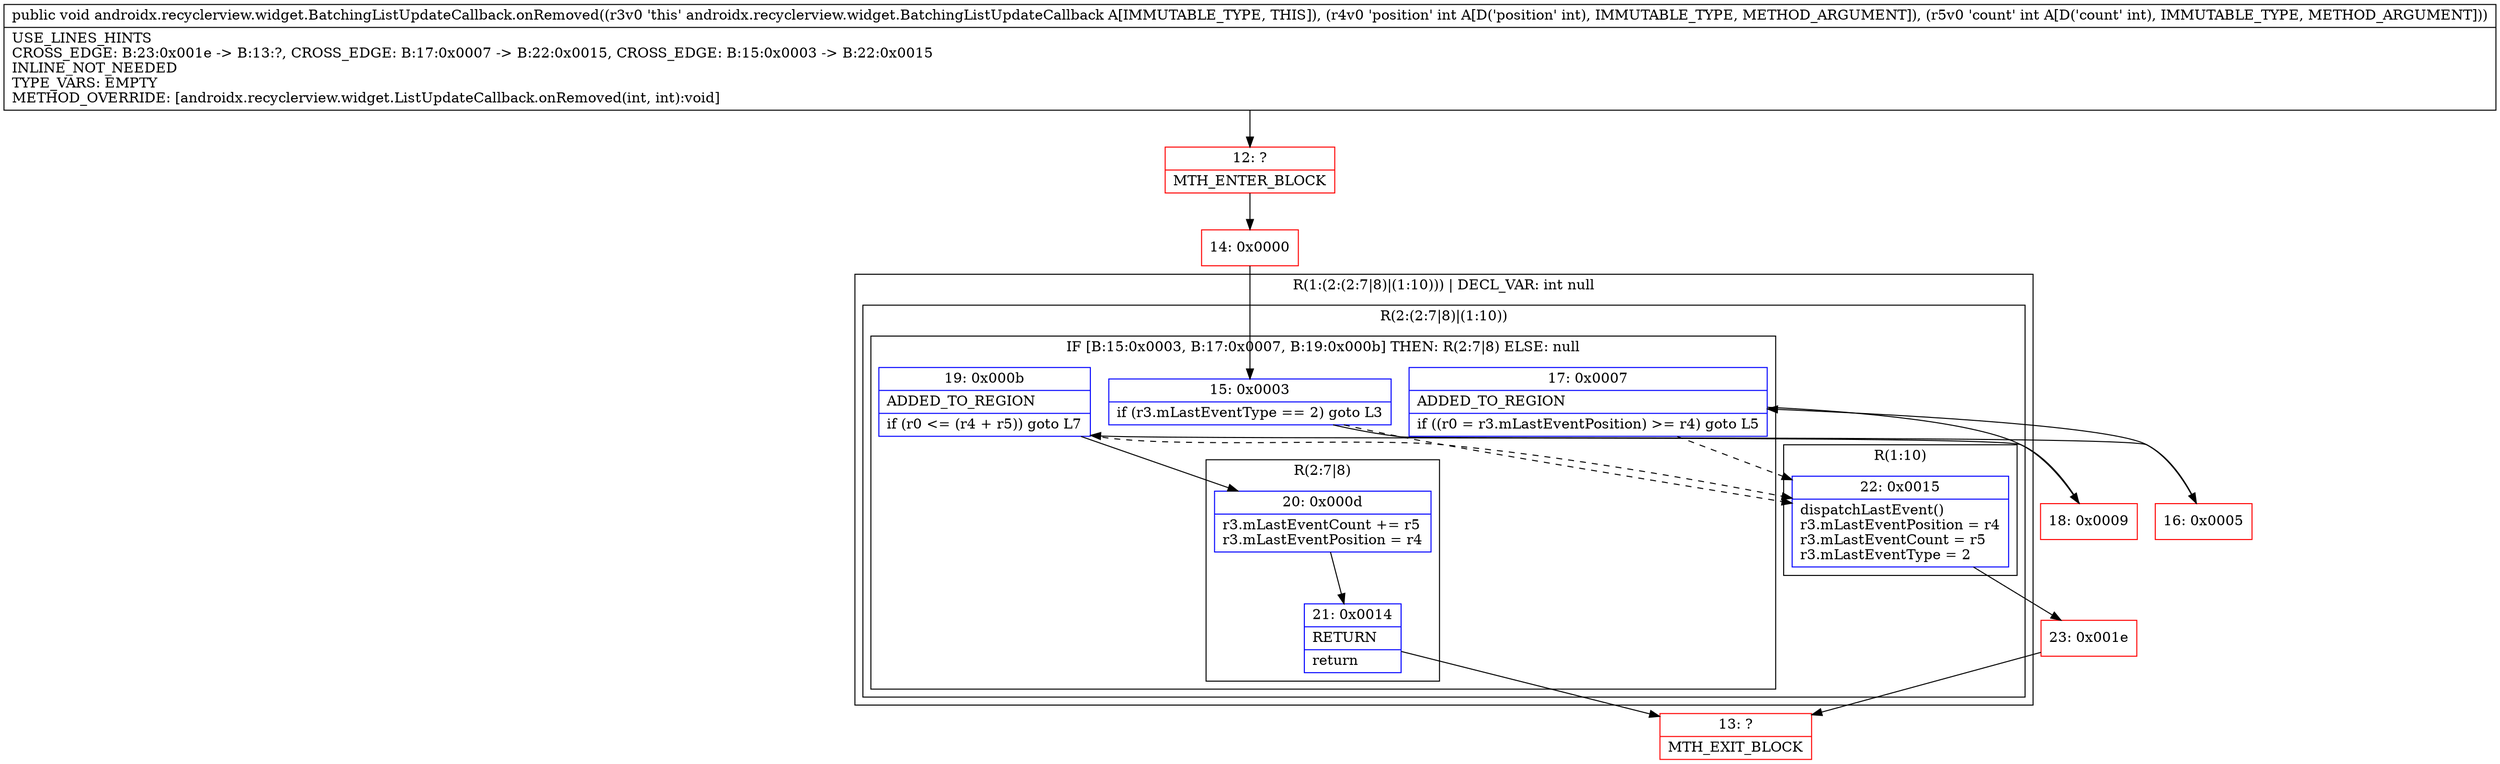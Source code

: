 digraph "CFG forandroidx.recyclerview.widget.BatchingListUpdateCallback.onRemoved(II)V" {
subgraph cluster_Region_700133456 {
label = "R(1:(2:(2:7|8)|(1:10))) | DECL_VAR: int null\l";
node [shape=record,color=blue];
subgraph cluster_Region_960493534 {
label = "R(2:(2:7|8)|(1:10))";
node [shape=record,color=blue];
subgraph cluster_IfRegion_1601724060 {
label = "IF [B:15:0x0003, B:17:0x0007, B:19:0x000b] THEN: R(2:7|8) ELSE: null";
node [shape=record,color=blue];
Node_15 [shape=record,label="{15\:\ 0x0003|if (r3.mLastEventType == 2) goto L3\l}"];
Node_17 [shape=record,label="{17\:\ 0x0007|ADDED_TO_REGION\l|if ((r0 = r3.mLastEventPosition) \>= r4) goto L5\l}"];
Node_19 [shape=record,label="{19\:\ 0x000b|ADDED_TO_REGION\l|if (r0 \<= (r4 + r5)) goto L7\l}"];
subgraph cluster_Region_163472732 {
label = "R(2:7|8)";
node [shape=record,color=blue];
Node_20 [shape=record,label="{20\:\ 0x000d|r3.mLastEventCount += r5\lr3.mLastEventPosition = r4\l}"];
Node_21 [shape=record,label="{21\:\ 0x0014|RETURN\l|return\l}"];
}
}
subgraph cluster_Region_2046291339 {
label = "R(1:10)";
node [shape=record,color=blue];
Node_22 [shape=record,label="{22\:\ 0x0015|dispatchLastEvent()\lr3.mLastEventPosition = r4\lr3.mLastEventCount = r5\lr3.mLastEventType = 2\l}"];
}
}
}
Node_12 [shape=record,color=red,label="{12\:\ ?|MTH_ENTER_BLOCK\l}"];
Node_14 [shape=record,color=red,label="{14\:\ 0x0000}"];
Node_16 [shape=record,color=red,label="{16\:\ 0x0005}"];
Node_18 [shape=record,color=red,label="{18\:\ 0x0009}"];
Node_13 [shape=record,color=red,label="{13\:\ ?|MTH_EXIT_BLOCK\l}"];
Node_23 [shape=record,color=red,label="{23\:\ 0x001e}"];
MethodNode[shape=record,label="{public void androidx.recyclerview.widget.BatchingListUpdateCallback.onRemoved((r3v0 'this' androidx.recyclerview.widget.BatchingListUpdateCallback A[IMMUTABLE_TYPE, THIS]), (r4v0 'position' int A[D('position' int), IMMUTABLE_TYPE, METHOD_ARGUMENT]), (r5v0 'count' int A[D('count' int), IMMUTABLE_TYPE, METHOD_ARGUMENT]))  | USE_LINES_HINTS\lCROSS_EDGE: B:23:0x001e \-\> B:13:?, CROSS_EDGE: B:17:0x0007 \-\> B:22:0x0015, CROSS_EDGE: B:15:0x0003 \-\> B:22:0x0015\lINLINE_NOT_NEEDED\lTYPE_VARS: EMPTY\lMETHOD_OVERRIDE: [androidx.recyclerview.widget.ListUpdateCallback.onRemoved(int, int):void]\l}"];
MethodNode -> Node_12;Node_15 -> Node_16;
Node_15 -> Node_22[style=dashed];
Node_17 -> Node_18;
Node_17 -> Node_22[style=dashed];
Node_19 -> Node_20;
Node_19 -> Node_22[style=dashed];
Node_20 -> Node_21;
Node_21 -> Node_13;
Node_22 -> Node_23;
Node_12 -> Node_14;
Node_14 -> Node_15;
Node_16 -> Node_17;
Node_18 -> Node_19;
Node_23 -> Node_13;
}

